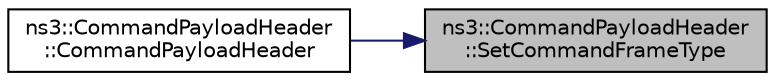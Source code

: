 digraph "ns3::CommandPayloadHeader::SetCommandFrameType"
{
 // LATEX_PDF_SIZE
  edge [fontname="Helvetica",fontsize="10",labelfontname="Helvetica",labelfontsize="10"];
  node [fontname="Helvetica",fontsize="10",shape=record];
  rankdir="RL";
  Node1 [label="ns3::CommandPayloadHeader\l::SetCommandFrameType",height=0.2,width=0.4,color="black", fillcolor="grey75", style="filled", fontcolor="black",tooltip="Set the command frame type."];
  Node1 -> Node2 [dir="back",color="midnightblue",fontsize="10",style="solid",fontname="Helvetica"];
  Node2 [label="ns3::CommandPayloadHeader\l::CommandPayloadHeader",height=0.2,width=0.4,color="black", fillcolor="white", style="filled",URL="$classns3_1_1_command_payload_header.html#a673ff08d1fcb5835857238291d6f6469",tooltip=" "];
}
